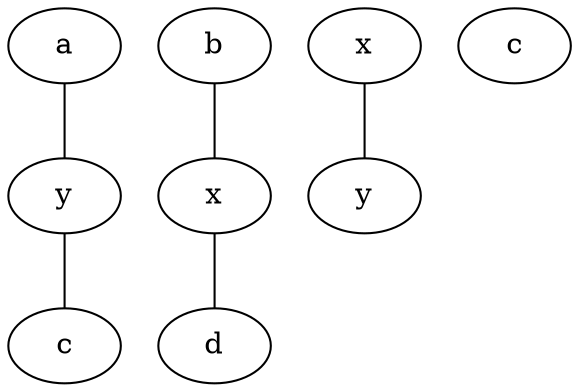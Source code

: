 graph subgraphs {
	subgraph prod1{
		a1[label=a]
		c1[label=c]
		y1[label=y]
		a1 -- y1 -- c1;
	}
	subgraph prod2{
		b2[label=b]
		d2[label=d]
		x2[label=x]
		b2 -- x2 -- d2;
	}
	subgraph prod3{
		x3[label=x]
		y3[label=y]
		x3 -- y3;
	}
	subgraph prod4{
		y4[label=c];
	}
}
